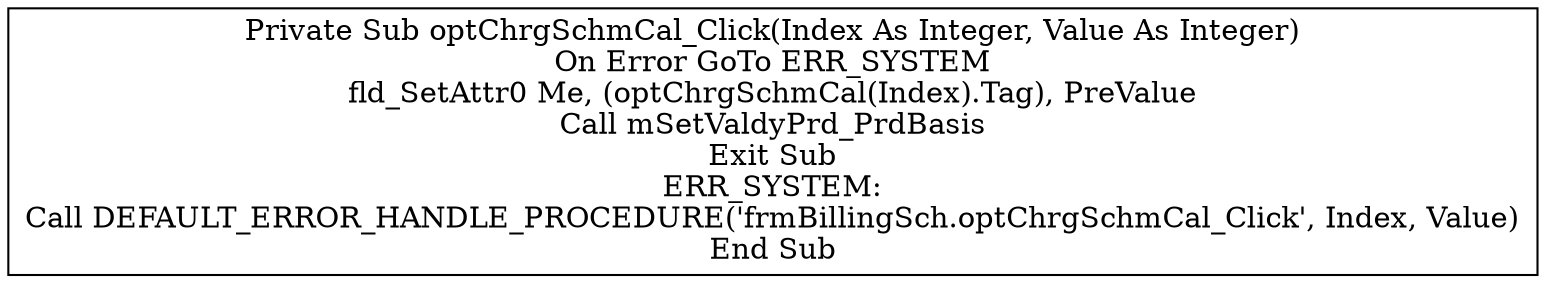digraph G{
Node_1 [ label ="Private Sub optChrgSchmCal_Click(Index As Integer, Value As Integer)\nOn Error GoTo ERR_SYSTEM\nfld_SetAttr0 Me, (optChrgSchmCal(Index).Tag), PreValue\nCall mSetValdyPrd_PrdBasis\nExit Sub\nERR_SYSTEM:\nCall DEFAULT_ERROR_HANDLE_PROCEDURE('frmBillingSch.optChrgSchmCal_Click', Index, Value)\nEnd Sub",shape="box"];
}
